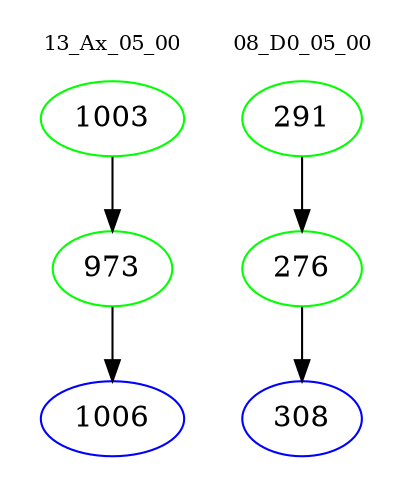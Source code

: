 digraph{
subgraph cluster_0 {
color = white
label = "13_Ax_05_00";
fontsize=10;
T0_1003 [label="1003", color="green"]
T0_1003 -> T0_973 [color="black"]
T0_973 [label="973", color="green"]
T0_973 -> T0_1006 [color="black"]
T0_1006 [label="1006", color="blue"]
}
subgraph cluster_1 {
color = white
label = "08_D0_05_00";
fontsize=10;
T1_291 [label="291", color="green"]
T1_291 -> T1_276 [color="black"]
T1_276 [label="276", color="green"]
T1_276 -> T1_308 [color="black"]
T1_308 [label="308", color="blue"]
}
}
